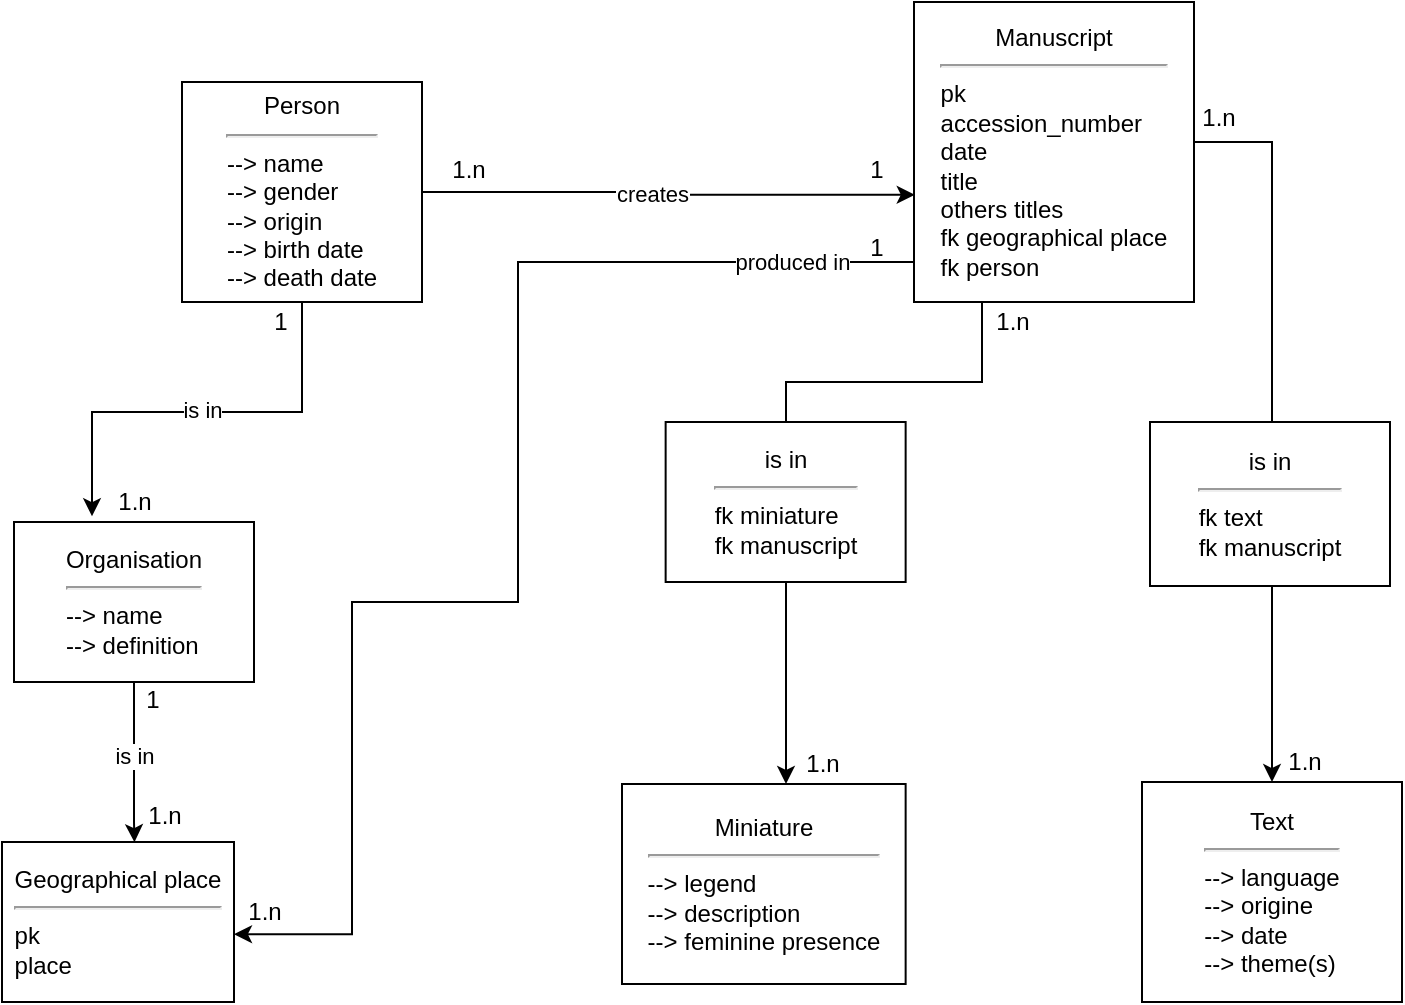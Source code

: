 <mxfile version="20.6.0" type="github">
  <diagram id="q0DILytYg0iy6yfAkVPH" name="Page-1">
    <mxGraphModel dx="875" dy="597" grid="1" gridSize="10" guides="1" tooltips="1" connect="1" arrows="1" fold="1" page="1" pageScale="1" pageWidth="827" pageHeight="1169" math="0" shadow="0">
      <root>
        <mxCell id="0" />
        <mxCell id="1" parent="0" />
        <mxCell id="4ma81mb0YaSDIXV27W-R-28" style="edgeStyle=orthogonalEdgeStyle;rounded=0;orthogonalLoop=1;jettySize=auto;html=1;exitX=0;exitY=0.75;exitDx=0;exitDy=0;" edge="1" parent="1" source="Z-nDP4wHouM15RZJmkO2-1">
          <mxGeometry relative="1" as="geometry">
            <mxPoint x="495" y="200.077" as="sourcePoint" />
            <mxPoint x="186" y="536.077" as="targetPoint" />
            <Array as="points">
              <mxPoint x="530" y="200" />
              <mxPoint x="328" y="200" />
              <mxPoint x="328" y="370" />
              <mxPoint x="245" y="370" />
              <mxPoint x="245" y="536" />
            </Array>
          </mxGeometry>
        </mxCell>
        <mxCell id="4ma81mb0YaSDIXV27W-R-29" value="produced in" style="edgeLabel;html=1;align=center;verticalAlign=middle;resizable=0;points=[];" vertex="1" connectable="0" parent="4ma81mb0YaSDIXV27W-R-28">
          <mxGeometry x="-0.754" relative="1" as="geometry">
            <mxPoint as="offset" />
          </mxGeometry>
        </mxCell>
        <mxCell id="4ma81mb0YaSDIXV27W-R-30" style="edgeStyle=orthogonalEdgeStyle;rounded=0;orthogonalLoop=1;jettySize=auto;html=1;" edge="1" parent="1" source="Z-nDP4wHouM15RZJmkO2-1" target="Z-nDP4wHouM15RZJmkO2-10">
          <mxGeometry relative="1" as="geometry">
            <Array as="points">
              <mxPoint x="560" y="260" />
              <mxPoint x="462" y="260" />
            </Array>
          </mxGeometry>
        </mxCell>
        <mxCell id="4ma81mb0YaSDIXV27W-R-31" style="edgeStyle=orthogonalEdgeStyle;rounded=0;orthogonalLoop=1;jettySize=auto;html=1;entryX=0.5;entryY=0;entryDx=0;entryDy=0;" edge="1" parent="1" source="Z-nDP4wHouM15RZJmkO2-1" target="Z-nDP4wHouM15RZJmkO2-14">
          <mxGeometry relative="1" as="geometry">
            <Array as="points">
              <mxPoint x="705" y="140" />
            </Array>
          </mxGeometry>
        </mxCell>
        <mxCell id="Z-nDP4wHouM15RZJmkO2-1" value="&lt;div&gt;Manuscript&lt;/div&gt;&lt;div&gt;&lt;hr&gt;&lt;/div&gt;&lt;div align=&quot;left&quot;&gt;pk&lt;/div&gt;&lt;div align=&quot;left&quot;&gt;accession_number&lt;/div&gt;&lt;div align=&quot;left&quot;&gt;date&lt;/div&gt;&lt;div align=&quot;left&quot;&gt;title&lt;/div&gt;&lt;div align=&quot;left&quot;&gt;others titles&lt;/div&gt;&lt;div align=&quot;left&quot;&gt;fk geographical place&lt;/div&gt;&lt;div align=&quot;left&quot;&gt;fk person&lt;br&gt;&lt;/div&gt;" style="rounded=0;whiteSpace=wrap;html=1;" parent="1" vertex="1">
          <mxGeometry x="526" y="70" width="140" height="150" as="geometry" />
        </mxCell>
        <mxCell id="4ma81mb0YaSDIXV27W-R-26" style="edgeStyle=orthogonalEdgeStyle;rounded=0;orthogonalLoop=1;jettySize=auto;html=1;entryX=0.571;entryY=0.001;entryDx=0;entryDy=0;entryPerimeter=0;" edge="1" parent="1" source="Z-nDP4wHouM15RZJmkO2-4" target="F8eL2Q75ojKpojj5MNbm-3">
          <mxGeometry relative="1" as="geometry">
            <Array as="points">
              <mxPoint x="136" y="480" />
              <mxPoint x="136" y="480" />
            </Array>
          </mxGeometry>
        </mxCell>
        <mxCell id="4ma81mb0YaSDIXV27W-R-27" value="is in" style="edgeLabel;html=1;align=center;verticalAlign=middle;resizable=0;points=[];" vertex="1" connectable="0" parent="4ma81mb0YaSDIXV27W-R-26">
          <mxGeometry x="-0.076" y="-1" relative="1" as="geometry">
            <mxPoint x="1" as="offset" />
          </mxGeometry>
        </mxCell>
        <mxCell id="Z-nDP4wHouM15RZJmkO2-4" value="&lt;div&gt;Organisation&lt;br&gt;&lt;/div&gt;&lt;div&gt;&lt;hr&gt;&lt;/div&gt;&lt;div align=&quot;left&quot;&gt;--&amp;gt; name&lt;br&gt;--&amp;gt; definition&lt;br&gt;&lt;/div&gt;" style="rounded=0;whiteSpace=wrap;html=1;" parent="1" vertex="1">
          <mxGeometry x="76" y="330" width="120" height="80" as="geometry" />
        </mxCell>
        <mxCell id="Z-nDP4wHouM15RZJmkO2-10" value="&lt;div&gt;Miniature&lt;br&gt;&lt;/div&gt;&lt;div&gt;&lt;hr&gt;&lt;/div&gt;&lt;div align=&quot;left&quot;&gt;--&amp;gt; legend&lt;br&gt;--&amp;gt; description&lt;br&gt;--&amp;gt; feminine presence&lt;br&gt;&lt;/div&gt;" style="rounded=0;whiteSpace=wrap;html=1;" parent="1" vertex="1">
          <mxGeometry x="380.0" y="461" width="141.82" height="100" as="geometry" />
        </mxCell>
        <mxCell id="Z-nDP4wHouM15RZJmkO2-14" value="&lt;div align=&quot;center&quot;&gt;Text&lt;/div&gt;&lt;div align=&quot;center&quot;&gt;&lt;hr&gt;&lt;/div&gt;&lt;div align=&quot;left&quot;&gt;--&amp;gt; language&lt;br&gt;--&amp;gt; origine&lt;br&gt;--&amp;gt; date&lt;br&gt;--&amp;gt; theme(s)&lt;br&gt;&lt;/div&gt;" style="rounded=0;whiteSpace=wrap;html=1;align=center;" parent="1" vertex="1">
          <mxGeometry x="640" y="460" width="130" height="110" as="geometry" />
        </mxCell>
        <mxCell id="F8eL2Q75ojKpojj5MNbm-3" value="&lt;div&gt;Geographical place&lt;br&gt;&lt;/div&gt;&lt;div&gt;&lt;hr&gt;&lt;/div&gt;&lt;div align=&quot;left&quot;&gt;pk&lt;/div&gt;&lt;div align=&quot;left&quot;&gt;place&lt;br&gt;&lt;/div&gt;" style="rounded=0;whiteSpace=wrap;html=1;" parent="1" vertex="1">
          <mxGeometry x="70" y="490" width="116" height="80" as="geometry" />
        </mxCell>
        <mxCell id="4ma81mb0YaSDIXV27W-R-20" style="edgeStyle=orthogonalEdgeStyle;rounded=0;orthogonalLoop=1;jettySize=auto;html=1;entryX=1.152;entryY=0.913;entryDx=0;entryDy=0;entryPerimeter=0;" edge="1" parent="1" source="4ma81mb0YaSDIXV27W-R-1" target="4ma81mb0YaSDIXV27W-R-22">
          <mxGeometry relative="1" as="geometry" />
        </mxCell>
        <mxCell id="4ma81mb0YaSDIXV27W-R-21" value="creates" style="edgeLabel;html=1;align=center;verticalAlign=middle;resizable=0;points=[];" vertex="1" connectable="0" parent="4ma81mb0YaSDIXV27W-R-20">
          <mxGeometry x="-0.098" y="1" relative="1" as="geometry">
            <mxPoint x="5" as="offset" />
          </mxGeometry>
        </mxCell>
        <mxCell id="4ma81mb0YaSDIXV27W-R-24" style="edgeStyle=orthogonalEdgeStyle;rounded=0;orthogonalLoop=1;jettySize=auto;html=1;entryX=0.325;entryY=-0.036;entryDx=0;entryDy=0;entryPerimeter=0;" edge="1" parent="1" source="4ma81mb0YaSDIXV27W-R-1" target="Z-nDP4wHouM15RZJmkO2-4">
          <mxGeometry relative="1" as="geometry" />
        </mxCell>
        <mxCell id="4ma81mb0YaSDIXV27W-R-25" value="is in" style="edgeLabel;html=1;align=center;verticalAlign=middle;resizable=0;points=[];" vertex="1" connectable="0" parent="4ma81mb0YaSDIXV27W-R-24">
          <mxGeometry x="0.031" y="-1" relative="1" as="geometry">
            <mxPoint x="4" as="offset" />
          </mxGeometry>
        </mxCell>
        <mxCell id="4ma81mb0YaSDIXV27W-R-1" value="&lt;div&gt;Person&lt;br&gt;&lt;/div&gt;&lt;div&gt;&lt;hr&gt;&lt;/div&gt;&lt;div align=&quot;left&quot;&gt;--&amp;gt; name&lt;br&gt;&lt;/div&gt;&lt;div align=&quot;left&quot;&gt;--&amp;gt; gender&lt;br&gt;&lt;/div&gt;&lt;div align=&quot;left&quot;&gt;--&amp;gt; origin&lt;br&gt;--&amp;gt; birth date&lt;/div&gt;&lt;div align=&quot;left&quot;&gt;--&amp;gt; death date&lt;/div&gt;" style="rounded=0;whiteSpace=wrap;html=1;" vertex="1" parent="1">
          <mxGeometry x="160" y="110" width="120" height="110" as="geometry" />
        </mxCell>
        <mxCell id="4ma81mb0YaSDIXV27W-R-4" value="&lt;div&gt;is in&lt;br&gt;&lt;/div&gt;&lt;div&gt;&lt;hr&gt;&lt;/div&gt;&lt;div align=&quot;left&quot;&gt;fk miniature&lt;br&gt;&lt;/div&gt;&lt;div align=&quot;left&quot;&gt;fk manuscript&lt;br&gt;&lt;/div&gt;" style="rounded=0;whiteSpace=wrap;html=1;" vertex="1" parent="1">
          <mxGeometry x="401.82" y="280" width="120" height="80" as="geometry" />
        </mxCell>
        <mxCell id="4ma81mb0YaSDIXV27W-R-6" value="&lt;div&gt;is in&lt;br&gt;&lt;/div&gt;&lt;div&gt;&lt;hr&gt;&lt;/div&gt;&lt;div align=&quot;left&quot;&gt;fk text&lt;/div&gt;&lt;div align=&quot;left&quot;&gt;fk manuscript&lt;br&gt;&lt;/div&gt;" style="rounded=0;whiteSpace=wrap;html=1;" vertex="1" parent="1">
          <mxGeometry x="644" y="280" width="120" height="82" as="geometry" />
        </mxCell>
        <mxCell id="4ma81mb0YaSDIXV27W-R-22" value="1" style="text;html=1;align=center;verticalAlign=middle;resizable=0;points=[];autosize=1;strokeColor=none;fillColor=none;" vertex="1" parent="1">
          <mxGeometry x="491.82" y="139" width="30" height="30" as="geometry" />
        </mxCell>
        <mxCell id="4ma81mb0YaSDIXV27W-R-23" value="1.n" style="text;html=1;align=center;verticalAlign=middle;resizable=0;points=[];autosize=1;strokeColor=none;fillColor=none;" vertex="1" parent="1">
          <mxGeometry x="283" y="139" width="40" height="30" as="geometry" />
        </mxCell>
        <mxCell id="4ma81mb0YaSDIXV27W-R-36" value="1" style="text;html=1;align=center;verticalAlign=middle;resizable=0;points=[];autosize=1;strokeColor=none;fillColor=none;" vertex="1" parent="1">
          <mxGeometry x="491.82" y="178" width="30" height="30" as="geometry" />
        </mxCell>
        <mxCell id="4ma81mb0YaSDIXV27W-R-37" value="1" style="text;html=1;align=center;verticalAlign=middle;resizable=0;points=[];autosize=1;strokeColor=none;fillColor=none;" vertex="1" parent="1">
          <mxGeometry x="130" y="404" width="30" height="30" as="geometry" />
        </mxCell>
        <mxCell id="4ma81mb0YaSDIXV27W-R-41" value="1" style="text;html=1;align=center;verticalAlign=middle;resizable=0;points=[];autosize=1;strokeColor=none;fillColor=none;" vertex="1" parent="1">
          <mxGeometry x="194" y="215" width="30" height="30" as="geometry" />
        </mxCell>
        <mxCell id="4ma81mb0YaSDIXV27W-R-42" value="1.n" style="text;html=1;align=center;verticalAlign=middle;resizable=0;points=[];autosize=1;strokeColor=none;fillColor=none;" vertex="1" parent="1">
          <mxGeometry x="116" y="305" width="40" height="30" as="geometry" />
        </mxCell>
        <mxCell id="4ma81mb0YaSDIXV27W-R-43" value="1.n" style="text;html=1;align=center;verticalAlign=middle;resizable=0;points=[];autosize=1;strokeColor=none;fillColor=none;" vertex="1" parent="1">
          <mxGeometry x="181" y="510" width="40" height="30" as="geometry" />
        </mxCell>
        <mxCell id="4ma81mb0YaSDIXV27W-R-44" value="1.n" style="text;html=1;align=center;verticalAlign=middle;resizable=0;points=[];autosize=1;strokeColor=none;fillColor=none;" vertex="1" parent="1">
          <mxGeometry x="131" y="462" width="40" height="30" as="geometry" />
        </mxCell>
        <mxCell id="4ma81mb0YaSDIXV27W-R-45" value="1.n" style="text;html=1;align=center;verticalAlign=middle;resizable=0;points=[];autosize=1;strokeColor=none;fillColor=none;" vertex="1" parent="1">
          <mxGeometry x="460" y="436" width="40" height="30" as="geometry" />
        </mxCell>
        <mxCell id="4ma81mb0YaSDIXV27W-R-46" value="1.n" style="text;html=1;align=center;verticalAlign=middle;resizable=0;points=[];autosize=1;strokeColor=none;fillColor=none;" vertex="1" parent="1">
          <mxGeometry x="555" y="215" width="40" height="30" as="geometry" />
        </mxCell>
        <mxCell id="4ma81mb0YaSDIXV27W-R-47" value="1.n" style="text;html=1;align=center;verticalAlign=middle;resizable=0;points=[];autosize=1;strokeColor=none;fillColor=none;" vertex="1" parent="1">
          <mxGeometry x="658" y="113" width="40" height="30" as="geometry" />
        </mxCell>
        <mxCell id="4ma81mb0YaSDIXV27W-R-49" value="1.n" style="text;html=1;align=center;verticalAlign=middle;resizable=0;points=[];autosize=1;strokeColor=none;fillColor=none;" vertex="1" parent="1">
          <mxGeometry x="701" y="435" width="40" height="30" as="geometry" />
        </mxCell>
      </root>
    </mxGraphModel>
  </diagram>
</mxfile>
